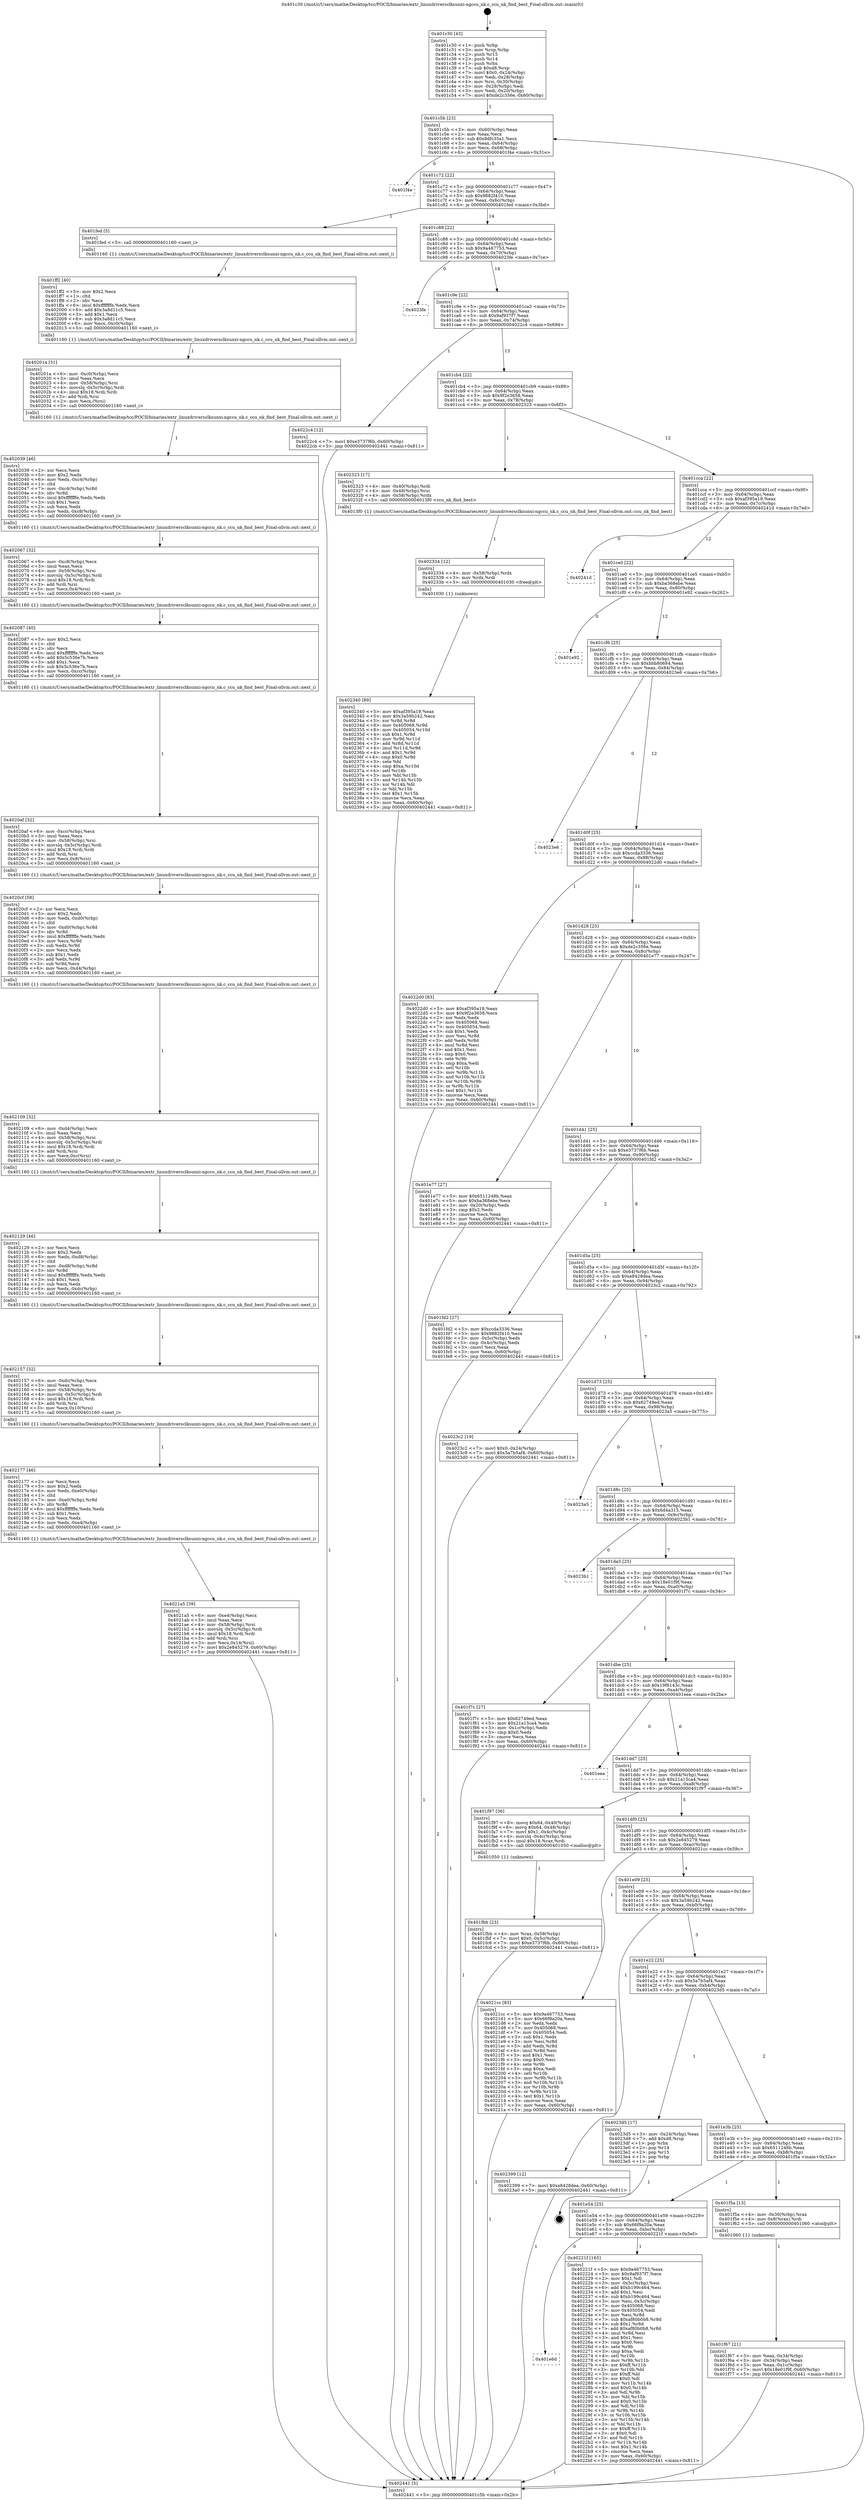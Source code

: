 digraph "0x401c30" {
  label = "0x401c30 (/mnt/c/Users/mathe/Desktop/tcc/POCII/binaries/extr_linuxdriversclksunxi-ngccu_nk.c_ccu_nk_find_best_Final-ollvm.out::main(0))"
  labelloc = "t"
  node[shape=record]

  Entry [label="",width=0.3,height=0.3,shape=circle,fillcolor=black,style=filled]
  "0x401c5b" [label="{
     0x401c5b [23]\l
     | [instrs]\l
     &nbsp;&nbsp;0x401c5b \<+3\>: mov -0x60(%rbp),%eax\l
     &nbsp;&nbsp;0x401c5e \<+2\>: mov %eax,%ecx\l
     &nbsp;&nbsp;0x401c60 \<+6\>: sub $0x8dfc35a1,%ecx\l
     &nbsp;&nbsp;0x401c66 \<+3\>: mov %eax,-0x64(%rbp)\l
     &nbsp;&nbsp;0x401c69 \<+3\>: mov %ecx,-0x68(%rbp)\l
     &nbsp;&nbsp;0x401c6c \<+6\>: je 0000000000401f4e \<main+0x31e\>\l
  }"]
  "0x401f4e" [label="{
     0x401f4e\l
  }", style=dashed]
  "0x401c72" [label="{
     0x401c72 [22]\l
     | [instrs]\l
     &nbsp;&nbsp;0x401c72 \<+5\>: jmp 0000000000401c77 \<main+0x47\>\l
     &nbsp;&nbsp;0x401c77 \<+3\>: mov -0x64(%rbp),%eax\l
     &nbsp;&nbsp;0x401c7a \<+5\>: sub $0x9882f410,%eax\l
     &nbsp;&nbsp;0x401c7f \<+3\>: mov %eax,-0x6c(%rbp)\l
     &nbsp;&nbsp;0x401c82 \<+6\>: je 0000000000401fed \<main+0x3bd\>\l
  }"]
  Exit [label="",width=0.3,height=0.3,shape=circle,fillcolor=black,style=filled,peripheries=2]
  "0x401fed" [label="{
     0x401fed [5]\l
     | [instrs]\l
     &nbsp;&nbsp;0x401fed \<+5\>: call 0000000000401160 \<next_i\>\l
     | [calls]\l
     &nbsp;&nbsp;0x401160 \{1\} (/mnt/c/Users/mathe/Desktop/tcc/POCII/binaries/extr_linuxdriversclksunxi-ngccu_nk.c_ccu_nk_find_best_Final-ollvm.out::next_i)\l
  }"]
  "0x401c88" [label="{
     0x401c88 [22]\l
     | [instrs]\l
     &nbsp;&nbsp;0x401c88 \<+5\>: jmp 0000000000401c8d \<main+0x5d\>\l
     &nbsp;&nbsp;0x401c8d \<+3\>: mov -0x64(%rbp),%eax\l
     &nbsp;&nbsp;0x401c90 \<+5\>: sub $0x9a467753,%eax\l
     &nbsp;&nbsp;0x401c95 \<+3\>: mov %eax,-0x70(%rbp)\l
     &nbsp;&nbsp;0x401c98 \<+6\>: je 00000000004023fe \<main+0x7ce\>\l
  }"]
  "0x402340" [label="{
     0x402340 [89]\l
     | [instrs]\l
     &nbsp;&nbsp;0x402340 \<+5\>: mov $0xaf395a19,%eax\l
     &nbsp;&nbsp;0x402345 \<+5\>: mov $0x3a59b242,%ecx\l
     &nbsp;&nbsp;0x40234a \<+3\>: xor %r8d,%r8d\l
     &nbsp;&nbsp;0x40234d \<+8\>: mov 0x405068,%r9d\l
     &nbsp;&nbsp;0x402355 \<+8\>: mov 0x405054,%r10d\l
     &nbsp;&nbsp;0x40235d \<+4\>: sub $0x1,%r8d\l
     &nbsp;&nbsp;0x402361 \<+3\>: mov %r9d,%r11d\l
     &nbsp;&nbsp;0x402364 \<+3\>: add %r8d,%r11d\l
     &nbsp;&nbsp;0x402367 \<+4\>: imul %r11d,%r9d\l
     &nbsp;&nbsp;0x40236b \<+4\>: and $0x1,%r9d\l
     &nbsp;&nbsp;0x40236f \<+4\>: cmp $0x0,%r9d\l
     &nbsp;&nbsp;0x402373 \<+3\>: sete %bl\l
     &nbsp;&nbsp;0x402376 \<+4\>: cmp $0xa,%r10d\l
     &nbsp;&nbsp;0x40237a \<+4\>: setl %r14b\l
     &nbsp;&nbsp;0x40237e \<+3\>: mov %bl,%r15b\l
     &nbsp;&nbsp;0x402381 \<+3\>: and %r14b,%r15b\l
     &nbsp;&nbsp;0x402384 \<+3\>: xor %r14b,%bl\l
     &nbsp;&nbsp;0x402387 \<+3\>: or %bl,%r15b\l
     &nbsp;&nbsp;0x40238a \<+4\>: test $0x1,%r15b\l
     &nbsp;&nbsp;0x40238e \<+3\>: cmovne %ecx,%eax\l
     &nbsp;&nbsp;0x402391 \<+3\>: mov %eax,-0x60(%rbp)\l
     &nbsp;&nbsp;0x402394 \<+5\>: jmp 0000000000402441 \<main+0x811\>\l
  }"]
  "0x4023fe" [label="{
     0x4023fe\l
  }", style=dashed]
  "0x401c9e" [label="{
     0x401c9e [22]\l
     | [instrs]\l
     &nbsp;&nbsp;0x401c9e \<+5\>: jmp 0000000000401ca3 \<main+0x73\>\l
     &nbsp;&nbsp;0x401ca3 \<+3\>: mov -0x64(%rbp),%eax\l
     &nbsp;&nbsp;0x401ca6 \<+5\>: sub $0x9af937f7,%eax\l
     &nbsp;&nbsp;0x401cab \<+3\>: mov %eax,-0x74(%rbp)\l
     &nbsp;&nbsp;0x401cae \<+6\>: je 00000000004022c4 \<main+0x694\>\l
  }"]
  "0x402334" [label="{
     0x402334 [12]\l
     | [instrs]\l
     &nbsp;&nbsp;0x402334 \<+4\>: mov -0x58(%rbp),%rdx\l
     &nbsp;&nbsp;0x402338 \<+3\>: mov %rdx,%rdi\l
     &nbsp;&nbsp;0x40233b \<+5\>: call 0000000000401030 \<free@plt\>\l
     | [calls]\l
     &nbsp;&nbsp;0x401030 \{1\} (unknown)\l
  }"]
  "0x4022c4" [label="{
     0x4022c4 [12]\l
     | [instrs]\l
     &nbsp;&nbsp;0x4022c4 \<+7\>: movl $0xe3737f6b,-0x60(%rbp)\l
     &nbsp;&nbsp;0x4022cb \<+5\>: jmp 0000000000402441 \<main+0x811\>\l
  }"]
  "0x401cb4" [label="{
     0x401cb4 [22]\l
     | [instrs]\l
     &nbsp;&nbsp;0x401cb4 \<+5\>: jmp 0000000000401cb9 \<main+0x89\>\l
     &nbsp;&nbsp;0x401cb9 \<+3\>: mov -0x64(%rbp),%eax\l
     &nbsp;&nbsp;0x401cbc \<+5\>: sub $0x9f2e3658,%eax\l
     &nbsp;&nbsp;0x401cc1 \<+3\>: mov %eax,-0x78(%rbp)\l
     &nbsp;&nbsp;0x401cc4 \<+6\>: je 0000000000402323 \<main+0x6f3\>\l
  }"]
  "0x401e6d" [label="{
     0x401e6d\l
  }", style=dashed]
  "0x402323" [label="{
     0x402323 [17]\l
     | [instrs]\l
     &nbsp;&nbsp;0x402323 \<+4\>: mov -0x40(%rbp),%rdi\l
     &nbsp;&nbsp;0x402327 \<+4\>: mov -0x48(%rbp),%rsi\l
     &nbsp;&nbsp;0x40232b \<+4\>: mov -0x58(%rbp),%rdx\l
     &nbsp;&nbsp;0x40232f \<+5\>: call 00000000004013f0 \<ccu_nk_find_best\>\l
     | [calls]\l
     &nbsp;&nbsp;0x4013f0 \{1\} (/mnt/c/Users/mathe/Desktop/tcc/POCII/binaries/extr_linuxdriversclksunxi-ngccu_nk.c_ccu_nk_find_best_Final-ollvm.out::ccu_nk_find_best)\l
  }"]
  "0x401cca" [label="{
     0x401cca [22]\l
     | [instrs]\l
     &nbsp;&nbsp;0x401cca \<+5\>: jmp 0000000000401ccf \<main+0x9f\>\l
     &nbsp;&nbsp;0x401ccf \<+3\>: mov -0x64(%rbp),%eax\l
     &nbsp;&nbsp;0x401cd2 \<+5\>: sub $0xaf395a19,%eax\l
     &nbsp;&nbsp;0x401cd7 \<+3\>: mov %eax,-0x7c(%rbp)\l
     &nbsp;&nbsp;0x401cda \<+6\>: je 000000000040241d \<main+0x7ed\>\l
  }"]
  "0x40221f" [label="{
     0x40221f [165]\l
     | [instrs]\l
     &nbsp;&nbsp;0x40221f \<+5\>: mov $0x9a467753,%eax\l
     &nbsp;&nbsp;0x402224 \<+5\>: mov $0x9af937f7,%ecx\l
     &nbsp;&nbsp;0x402229 \<+2\>: mov $0x1,%dl\l
     &nbsp;&nbsp;0x40222b \<+3\>: mov -0x5c(%rbp),%esi\l
     &nbsp;&nbsp;0x40222e \<+6\>: add $0xb199c464,%esi\l
     &nbsp;&nbsp;0x402234 \<+3\>: add $0x1,%esi\l
     &nbsp;&nbsp;0x402237 \<+6\>: sub $0xb199c464,%esi\l
     &nbsp;&nbsp;0x40223d \<+3\>: mov %esi,-0x5c(%rbp)\l
     &nbsp;&nbsp;0x402240 \<+7\>: mov 0x405068,%esi\l
     &nbsp;&nbsp;0x402247 \<+7\>: mov 0x405054,%edi\l
     &nbsp;&nbsp;0x40224e \<+3\>: mov %esi,%r8d\l
     &nbsp;&nbsp;0x402251 \<+7\>: sub $0xaf80b0b8,%r8d\l
     &nbsp;&nbsp;0x402258 \<+4\>: sub $0x1,%r8d\l
     &nbsp;&nbsp;0x40225c \<+7\>: add $0xaf80b0b8,%r8d\l
     &nbsp;&nbsp;0x402263 \<+4\>: imul %r8d,%esi\l
     &nbsp;&nbsp;0x402267 \<+3\>: and $0x1,%esi\l
     &nbsp;&nbsp;0x40226a \<+3\>: cmp $0x0,%esi\l
     &nbsp;&nbsp;0x40226d \<+4\>: sete %r9b\l
     &nbsp;&nbsp;0x402271 \<+3\>: cmp $0xa,%edi\l
     &nbsp;&nbsp;0x402274 \<+4\>: setl %r10b\l
     &nbsp;&nbsp;0x402278 \<+3\>: mov %r9b,%r11b\l
     &nbsp;&nbsp;0x40227b \<+4\>: xor $0xff,%r11b\l
     &nbsp;&nbsp;0x40227f \<+3\>: mov %r10b,%bl\l
     &nbsp;&nbsp;0x402282 \<+3\>: xor $0xff,%bl\l
     &nbsp;&nbsp;0x402285 \<+3\>: xor $0x0,%dl\l
     &nbsp;&nbsp;0x402288 \<+3\>: mov %r11b,%r14b\l
     &nbsp;&nbsp;0x40228b \<+4\>: and $0x0,%r14b\l
     &nbsp;&nbsp;0x40228f \<+3\>: and %dl,%r9b\l
     &nbsp;&nbsp;0x402292 \<+3\>: mov %bl,%r15b\l
     &nbsp;&nbsp;0x402295 \<+4\>: and $0x0,%r15b\l
     &nbsp;&nbsp;0x402299 \<+3\>: and %dl,%r10b\l
     &nbsp;&nbsp;0x40229c \<+3\>: or %r9b,%r14b\l
     &nbsp;&nbsp;0x40229f \<+3\>: or %r10b,%r15b\l
     &nbsp;&nbsp;0x4022a2 \<+3\>: xor %r15b,%r14b\l
     &nbsp;&nbsp;0x4022a5 \<+3\>: or %bl,%r11b\l
     &nbsp;&nbsp;0x4022a8 \<+4\>: xor $0xff,%r11b\l
     &nbsp;&nbsp;0x4022ac \<+3\>: or $0x0,%dl\l
     &nbsp;&nbsp;0x4022af \<+3\>: and %dl,%r11b\l
     &nbsp;&nbsp;0x4022b2 \<+3\>: or %r11b,%r14b\l
     &nbsp;&nbsp;0x4022b5 \<+4\>: test $0x1,%r14b\l
     &nbsp;&nbsp;0x4022b9 \<+3\>: cmovne %ecx,%eax\l
     &nbsp;&nbsp;0x4022bc \<+3\>: mov %eax,-0x60(%rbp)\l
     &nbsp;&nbsp;0x4022bf \<+5\>: jmp 0000000000402441 \<main+0x811\>\l
  }"]
  "0x40241d" [label="{
     0x40241d\l
  }", style=dashed]
  "0x401ce0" [label="{
     0x401ce0 [22]\l
     | [instrs]\l
     &nbsp;&nbsp;0x401ce0 \<+5\>: jmp 0000000000401ce5 \<main+0xb5\>\l
     &nbsp;&nbsp;0x401ce5 \<+3\>: mov -0x64(%rbp),%eax\l
     &nbsp;&nbsp;0x401ce8 \<+5\>: sub $0xba368ebe,%eax\l
     &nbsp;&nbsp;0x401ced \<+3\>: mov %eax,-0x80(%rbp)\l
     &nbsp;&nbsp;0x401cf0 \<+6\>: je 0000000000401e92 \<main+0x262\>\l
  }"]
  "0x4021a5" [label="{
     0x4021a5 [39]\l
     | [instrs]\l
     &nbsp;&nbsp;0x4021a5 \<+6\>: mov -0xe4(%rbp),%ecx\l
     &nbsp;&nbsp;0x4021ab \<+3\>: imul %eax,%ecx\l
     &nbsp;&nbsp;0x4021ae \<+4\>: mov -0x58(%rbp),%rsi\l
     &nbsp;&nbsp;0x4021b2 \<+4\>: movslq -0x5c(%rbp),%rdi\l
     &nbsp;&nbsp;0x4021b6 \<+4\>: imul $0x18,%rdi,%rdi\l
     &nbsp;&nbsp;0x4021ba \<+3\>: add %rdi,%rsi\l
     &nbsp;&nbsp;0x4021bd \<+3\>: mov %ecx,0x14(%rsi)\l
     &nbsp;&nbsp;0x4021c0 \<+7\>: movl $0x2e845279,-0x60(%rbp)\l
     &nbsp;&nbsp;0x4021c7 \<+5\>: jmp 0000000000402441 \<main+0x811\>\l
  }"]
  "0x401e92" [label="{
     0x401e92\l
  }", style=dashed]
  "0x401cf6" [label="{
     0x401cf6 [25]\l
     | [instrs]\l
     &nbsp;&nbsp;0x401cf6 \<+5\>: jmp 0000000000401cfb \<main+0xcb\>\l
     &nbsp;&nbsp;0x401cfb \<+3\>: mov -0x64(%rbp),%eax\l
     &nbsp;&nbsp;0x401cfe \<+5\>: sub $0xbbb80684,%eax\l
     &nbsp;&nbsp;0x401d03 \<+6\>: mov %eax,-0x84(%rbp)\l
     &nbsp;&nbsp;0x401d09 \<+6\>: je 00000000004023e6 \<main+0x7b6\>\l
  }"]
  "0x402177" [label="{
     0x402177 [46]\l
     | [instrs]\l
     &nbsp;&nbsp;0x402177 \<+2\>: xor %ecx,%ecx\l
     &nbsp;&nbsp;0x402179 \<+5\>: mov $0x2,%edx\l
     &nbsp;&nbsp;0x40217e \<+6\>: mov %edx,-0xe0(%rbp)\l
     &nbsp;&nbsp;0x402184 \<+1\>: cltd\l
     &nbsp;&nbsp;0x402185 \<+7\>: mov -0xe0(%rbp),%r8d\l
     &nbsp;&nbsp;0x40218c \<+3\>: idiv %r8d\l
     &nbsp;&nbsp;0x40218f \<+6\>: imul $0xfffffffe,%edx,%edx\l
     &nbsp;&nbsp;0x402195 \<+3\>: sub $0x1,%ecx\l
     &nbsp;&nbsp;0x402198 \<+2\>: sub %ecx,%edx\l
     &nbsp;&nbsp;0x40219a \<+6\>: mov %edx,-0xe4(%rbp)\l
     &nbsp;&nbsp;0x4021a0 \<+5\>: call 0000000000401160 \<next_i\>\l
     | [calls]\l
     &nbsp;&nbsp;0x401160 \{1\} (/mnt/c/Users/mathe/Desktop/tcc/POCII/binaries/extr_linuxdriversclksunxi-ngccu_nk.c_ccu_nk_find_best_Final-ollvm.out::next_i)\l
  }"]
  "0x4023e6" [label="{
     0x4023e6\l
  }", style=dashed]
  "0x401d0f" [label="{
     0x401d0f [25]\l
     | [instrs]\l
     &nbsp;&nbsp;0x401d0f \<+5\>: jmp 0000000000401d14 \<main+0xe4\>\l
     &nbsp;&nbsp;0x401d14 \<+3\>: mov -0x64(%rbp),%eax\l
     &nbsp;&nbsp;0x401d17 \<+5\>: sub $0xccda3336,%eax\l
     &nbsp;&nbsp;0x401d1c \<+6\>: mov %eax,-0x88(%rbp)\l
     &nbsp;&nbsp;0x401d22 \<+6\>: je 00000000004022d0 \<main+0x6a0\>\l
  }"]
  "0x402157" [label="{
     0x402157 [32]\l
     | [instrs]\l
     &nbsp;&nbsp;0x402157 \<+6\>: mov -0xdc(%rbp),%ecx\l
     &nbsp;&nbsp;0x40215d \<+3\>: imul %eax,%ecx\l
     &nbsp;&nbsp;0x402160 \<+4\>: mov -0x58(%rbp),%rsi\l
     &nbsp;&nbsp;0x402164 \<+4\>: movslq -0x5c(%rbp),%rdi\l
     &nbsp;&nbsp;0x402168 \<+4\>: imul $0x18,%rdi,%rdi\l
     &nbsp;&nbsp;0x40216c \<+3\>: add %rdi,%rsi\l
     &nbsp;&nbsp;0x40216f \<+3\>: mov %ecx,0x10(%rsi)\l
     &nbsp;&nbsp;0x402172 \<+5\>: call 0000000000401160 \<next_i\>\l
     | [calls]\l
     &nbsp;&nbsp;0x401160 \{1\} (/mnt/c/Users/mathe/Desktop/tcc/POCII/binaries/extr_linuxdriversclksunxi-ngccu_nk.c_ccu_nk_find_best_Final-ollvm.out::next_i)\l
  }"]
  "0x4022d0" [label="{
     0x4022d0 [83]\l
     | [instrs]\l
     &nbsp;&nbsp;0x4022d0 \<+5\>: mov $0xaf395a19,%eax\l
     &nbsp;&nbsp;0x4022d5 \<+5\>: mov $0x9f2e3658,%ecx\l
     &nbsp;&nbsp;0x4022da \<+2\>: xor %edx,%edx\l
     &nbsp;&nbsp;0x4022dc \<+7\>: mov 0x405068,%esi\l
     &nbsp;&nbsp;0x4022e3 \<+7\>: mov 0x405054,%edi\l
     &nbsp;&nbsp;0x4022ea \<+3\>: sub $0x1,%edx\l
     &nbsp;&nbsp;0x4022ed \<+3\>: mov %esi,%r8d\l
     &nbsp;&nbsp;0x4022f0 \<+3\>: add %edx,%r8d\l
     &nbsp;&nbsp;0x4022f3 \<+4\>: imul %r8d,%esi\l
     &nbsp;&nbsp;0x4022f7 \<+3\>: and $0x1,%esi\l
     &nbsp;&nbsp;0x4022fa \<+3\>: cmp $0x0,%esi\l
     &nbsp;&nbsp;0x4022fd \<+4\>: sete %r9b\l
     &nbsp;&nbsp;0x402301 \<+3\>: cmp $0xa,%edi\l
     &nbsp;&nbsp;0x402304 \<+4\>: setl %r10b\l
     &nbsp;&nbsp;0x402308 \<+3\>: mov %r9b,%r11b\l
     &nbsp;&nbsp;0x40230b \<+3\>: and %r10b,%r11b\l
     &nbsp;&nbsp;0x40230e \<+3\>: xor %r10b,%r9b\l
     &nbsp;&nbsp;0x402311 \<+3\>: or %r9b,%r11b\l
     &nbsp;&nbsp;0x402314 \<+4\>: test $0x1,%r11b\l
     &nbsp;&nbsp;0x402318 \<+3\>: cmovne %ecx,%eax\l
     &nbsp;&nbsp;0x40231b \<+3\>: mov %eax,-0x60(%rbp)\l
     &nbsp;&nbsp;0x40231e \<+5\>: jmp 0000000000402441 \<main+0x811\>\l
  }"]
  "0x401d28" [label="{
     0x401d28 [25]\l
     | [instrs]\l
     &nbsp;&nbsp;0x401d28 \<+5\>: jmp 0000000000401d2d \<main+0xfd\>\l
     &nbsp;&nbsp;0x401d2d \<+3\>: mov -0x64(%rbp),%eax\l
     &nbsp;&nbsp;0x401d30 \<+5\>: sub $0xde2c356e,%eax\l
     &nbsp;&nbsp;0x401d35 \<+6\>: mov %eax,-0x8c(%rbp)\l
     &nbsp;&nbsp;0x401d3b \<+6\>: je 0000000000401e77 \<main+0x247\>\l
  }"]
  "0x402129" [label="{
     0x402129 [46]\l
     | [instrs]\l
     &nbsp;&nbsp;0x402129 \<+2\>: xor %ecx,%ecx\l
     &nbsp;&nbsp;0x40212b \<+5\>: mov $0x2,%edx\l
     &nbsp;&nbsp;0x402130 \<+6\>: mov %edx,-0xd8(%rbp)\l
     &nbsp;&nbsp;0x402136 \<+1\>: cltd\l
     &nbsp;&nbsp;0x402137 \<+7\>: mov -0xd8(%rbp),%r8d\l
     &nbsp;&nbsp;0x40213e \<+3\>: idiv %r8d\l
     &nbsp;&nbsp;0x402141 \<+6\>: imul $0xfffffffe,%edx,%edx\l
     &nbsp;&nbsp;0x402147 \<+3\>: sub $0x1,%ecx\l
     &nbsp;&nbsp;0x40214a \<+2\>: sub %ecx,%edx\l
     &nbsp;&nbsp;0x40214c \<+6\>: mov %edx,-0xdc(%rbp)\l
     &nbsp;&nbsp;0x402152 \<+5\>: call 0000000000401160 \<next_i\>\l
     | [calls]\l
     &nbsp;&nbsp;0x401160 \{1\} (/mnt/c/Users/mathe/Desktop/tcc/POCII/binaries/extr_linuxdriversclksunxi-ngccu_nk.c_ccu_nk_find_best_Final-ollvm.out::next_i)\l
  }"]
  "0x401e77" [label="{
     0x401e77 [27]\l
     | [instrs]\l
     &nbsp;&nbsp;0x401e77 \<+5\>: mov $0x6511248b,%eax\l
     &nbsp;&nbsp;0x401e7c \<+5\>: mov $0xba368ebe,%ecx\l
     &nbsp;&nbsp;0x401e81 \<+3\>: mov -0x20(%rbp),%edx\l
     &nbsp;&nbsp;0x401e84 \<+3\>: cmp $0x2,%edx\l
     &nbsp;&nbsp;0x401e87 \<+3\>: cmovne %ecx,%eax\l
     &nbsp;&nbsp;0x401e8a \<+3\>: mov %eax,-0x60(%rbp)\l
     &nbsp;&nbsp;0x401e8d \<+5\>: jmp 0000000000402441 \<main+0x811\>\l
  }"]
  "0x401d41" [label="{
     0x401d41 [25]\l
     | [instrs]\l
     &nbsp;&nbsp;0x401d41 \<+5\>: jmp 0000000000401d46 \<main+0x116\>\l
     &nbsp;&nbsp;0x401d46 \<+3\>: mov -0x64(%rbp),%eax\l
     &nbsp;&nbsp;0x401d49 \<+5\>: sub $0xe3737f6b,%eax\l
     &nbsp;&nbsp;0x401d4e \<+6\>: mov %eax,-0x90(%rbp)\l
     &nbsp;&nbsp;0x401d54 \<+6\>: je 0000000000401fd2 \<main+0x3a2\>\l
  }"]
  "0x402441" [label="{
     0x402441 [5]\l
     | [instrs]\l
     &nbsp;&nbsp;0x402441 \<+5\>: jmp 0000000000401c5b \<main+0x2b\>\l
  }"]
  "0x401c30" [label="{
     0x401c30 [43]\l
     | [instrs]\l
     &nbsp;&nbsp;0x401c30 \<+1\>: push %rbp\l
     &nbsp;&nbsp;0x401c31 \<+3\>: mov %rsp,%rbp\l
     &nbsp;&nbsp;0x401c34 \<+2\>: push %r15\l
     &nbsp;&nbsp;0x401c36 \<+2\>: push %r14\l
     &nbsp;&nbsp;0x401c38 \<+1\>: push %rbx\l
     &nbsp;&nbsp;0x401c39 \<+7\>: sub $0xd8,%rsp\l
     &nbsp;&nbsp;0x401c40 \<+7\>: movl $0x0,-0x24(%rbp)\l
     &nbsp;&nbsp;0x401c47 \<+3\>: mov %edi,-0x28(%rbp)\l
     &nbsp;&nbsp;0x401c4a \<+4\>: mov %rsi,-0x30(%rbp)\l
     &nbsp;&nbsp;0x401c4e \<+3\>: mov -0x28(%rbp),%edi\l
     &nbsp;&nbsp;0x401c51 \<+3\>: mov %edi,-0x20(%rbp)\l
     &nbsp;&nbsp;0x401c54 \<+7\>: movl $0xde2c356e,-0x60(%rbp)\l
  }"]
  "0x402109" [label="{
     0x402109 [32]\l
     | [instrs]\l
     &nbsp;&nbsp;0x402109 \<+6\>: mov -0xd4(%rbp),%ecx\l
     &nbsp;&nbsp;0x40210f \<+3\>: imul %eax,%ecx\l
     &nbsp;&nbsp;0x402112 \<+4\>: mov -0x58(%rbp),%rsi\l
     &nbsp;&nbsp;0x402116 \<+4\>: movslq -0x5c(%rbp),%rdi\l
     &nbsp;&nbsp;0x40211a \<+4\>: imul $0x18,%rdi,%rdi\l
     &nbsp;&nbsp;0x40211e \<+3\>: add %rdi,%rsi\l
     &nbsp;&nbsp;0x402121 \<+3\>: mov %ecx,0xc(%rsi)\l
     &nbsp;&nbsp;0x402124 \<+5\>: call 0000000000401160 \<next_i\>\l
     | [calls]\l
     &nbsp;&nbsp;0x401160 \{1\} (/mnt/c/Users/mathe/Desktop/tcc/POCII/binaries/extr_linuxdriversclksunxi-ngccu_nk.c_ccu_nk_find_best_Final-ollvm.out::next_i)\l
  }"]
  "0x401fd2" [label="{
     0x401fd2 [27]\l
     | [instrs]\l
     &nbsp;&nbsp;0x401fd2 \<+5\>: mov $0xccda3336,%eax\l
     &nbsp;&nbsp;0x401fd7 \<+5\>: mov $0x9882f410,%ecx\l
     &nbsp;&nbsp;0x401fdc \<+3\>: mov -0x5c(%rbp),%edx\l
     &nbsp;&nbsp;0x401fdf \<+3\>: cmp -0x4c(%rbp),%edx\l
     &nbsp;&nbsp;0x401fe2 \<+3\>: cmovl %ecx,%eax\l
     &nbsp;&nbsp;0x401fe5 \<+3\>: mov %eax,-0x60(%rbp)\l
     &nbsp;&nbsp;0x401fe8 \<+5\>: jmp 0000000000402441 \<main+0x811\>\l
  }"]
  "0x401d5a" [label="{
     0x401d5a [25]\l
     | [instrs]\l
     &nbsp;&nbsp;0x401d5a \<+5\>: jmp 0000000000401d5f \<main+0x12f\>\l
     &nbsp;&nbsp;0x401d5f \<+3\>: mov -0x64(%rbp),%eax\l
     &nbsp;&nbsp;0x401d62 \<+5\>: sub $0xe8428dea,%eax\l
     &nbsp;&nbsp;0x401d67 \<+6\>: mov %eax,-0x94(%rbp)\l
     &nbsp;&nbsp;0x401d6d \<+6\>: je 00000000004023c2 \<main+0x792\>\l
  }"]
  "0x4020cf" [label="{
     0x4020cf [58]\l
     | [instrs]\l
     &nbsp;&nbsp;0x4020cf \<+2\>: xor %ecx,%ecx\l
     &nbsp;&nbsp;0x4020d1 \<+5\>: mov $0x2,%edx\l
     &nbsp;&nbsp;0x4020d6 \<+6\>: mov %edx,-0xd0(%rbp)\l
     &nbsp;&nbsp;0x4020dc \<+1\>: cltd\l
     &nbsp;&nbsp;0x4020dd \<+7\>: mov -0xd0(%rbp),%r8d\l
     &nbsp;&nbsp;0x4020e4 \<+3\>: idiv %r8d\l
     &nbsp;&nbsp;0x4020e7 \<+6\>: imul $0xfffffffe,%edx,%edx\l
     &nbsp;&nbsp;0x4020ed \<+3\>: mov %ecx,%r9d\l
     &nbsp;&nbsp;0x4020f0 \<+3\>: sub %edx,%r9d\l
     &nbsp;&nbsp;0x4020f3 \<+2\>: mov %ecx,%edx\l
     &nbsp;&nbsp;0x4020f5 \<+3\>: sub $0x1,%edx\l
     &nbsp;&nbsp;0x4020f8 \<+3\>: add %edx,%r9d\l
     &nbsp;&nbsp;0x4020fb \<+3\>: sub %r9d,%ecx\l
     &nbsp;&nbsp;0x4020fe \<+6\>: mov %ecx,-0xd4(%rbp)\l
     &nbsp;&nbsp;0x402104 \<+5\>: call 0000000000401160 \<next_i\>\l
     | [calls]\l
     &nbsp;&nbsp;0x401160 \{1\} (/mnt/c/Users/mathe/Desktop/tcc/POCII/binaries/extr_linuxdriversclksunxi-ngccu_nk.c_ccu_nk_find_best_Final-ollvm.out::next_i)\l
  }"]
  "0x4023c2" [label="{
     0x4023c2 [19]\l
     | [instrs]\l
     &nbsp;&nbsp;0x4023c2 \<+7\>: movl $0x0,-0x24(%rbp)\l
     &nbsp;&nbsp;0x4023c9 \<+7\>: movl $0x5a7b5af4,-0x60(%rbp)\l
     &nbsp;&nbsp;0x4023d0 \<+5\>: jmp 0000000000402441 \<main+0x811\>\l
  }"]
  "0x401d73" [label="{
     0x401d73 [25]\l
     | [instrs]\l
     &nbsp;&nbsp;0x401d73 \<+5\>: jmp 0000000000401d78 \<main+0x148\>\l
     &nbsp;&nbsp;0x401d78 \<+3\>: mov -0x64(%rbp),%eax\l
     &nbsp;&nbsp;0x401d7b \<+5\>: sub $0x62749ed,%eax\l
     &nbsp;&nbsp;0x401d80 \<+6\>: mov %eax,-0x98(%rbp)\l
     &nbsp;&nbsp;0x401d86 \<+6\>: je 00000000004023a5 \<main+0x775\>\l
  }"]
  "0x4020af" [label="{
     0x4020af [32]\l
     | [instrs]\l
     &nbsp;&nbsp;0x4020af \<+6\>: mov -0xcc(%rbp),%ecx\l
     &nbsp;&nbsp;0x4020b5 \<+3\>: imul %eax,%ecx\l
     &nbsp;&nbsp;0x4020b8 \<+4\>: mov -0x58(%rbp),%rsi\l
     &nbsp;&nbsp;0x4020bc \<+4\>: movslq -0x5c(%rbp),%rdi\l
     &nbsp;&nbsp;0x4020c0 \<+4\>: imul $0x18,%rdi,%rdi\l
     &nbsp;&nbsp;0x4020c4 \<+3\>: add %rdi,%rsi\l
     &nbsp;&nbsp;0x4020c7 \<+3\>: mov %ecx,0x8(%rsi)\l
     &nbsp;&nbsp;0x4020ca \<+5\>: call 0000000000401160 \<next_i\>\l
     | [calls]\l
     &nbsp;&nbsp;0x401160 \{1\} (/mnt/c/Users/mathe/Desktop/tcc/POCII/binaries/extr_linuxdriversclksunxi-ngccu_nk.c_ccu_nk_find_best_Final-ollvm.out::next_i)\l
  }"]
  "0x4023a5" [label="{
     0x4023a5\l
  }", style=dashed]
  "0x401d8c" [label="{
     0x401d8c [25]\l
     | [instrs]\l
     &nbsp;&nbsp;0x401d8c \<+5\>: jmp 0000000000401d91 \<main+0x161\>\l
     &nbsp;&nbsp;0x401d91 \<+3\>: mov -0x64(%rbp),%eax\l
     &nbsp;&nbsp;0x401d94 \<+5\>: sub $0x6d4a315,%eax\l
     &nbsp;&nbsp;0x401d99 \<+6\>: mov %eax,-0x9c(%rbp)\l
     &nbsp;&nbsp;0x401d9f \<+6\>: je 00000000004023b1 \<main+0x781\>\l
  }"]
  "0x402087" [label="{
     0x402087 [40]\l
     | [instrs]\l
     &nbsp;&nbsp;0x402087 \<+5\>: mov $0x2,%ecx\l
     &nbsp;&nbsp;0x40208c \<+1\>: cltd\l
     &nbsp;&nbsp;0x40208d \<+2\>: idiv %ecx\l
     &nbsp;&nbsp;0x40208f \<+6\>: imul $0xfffffffe,%edx,%ecx\l
     &nbsp;&nbsp;0x402095 \<+6\>: add $0x5c536e7b,%ecx\l
     &nbsp;&nbsp;0x40209b \<+3\>: add $0x1,%ecx\l
     &nbsp;&nbsp;0x40209e \<+6\>: sub $0x5c536e7b,%ecx\l
     &nbsp;&nbsp;0x4020a4 \<+6\>: mov %ecx,-0xcc(%rbp)\l
     &nbsp;&nbsp;0x4020aa \<+5\>: call 0000000000401160 \<next_i\>\l
     | [calls]\l
     &nbsp;&nbsp;0x401160 \{1\} (/mnt/c/Users/mathe/Desktop/tcc/POCII/binaries/extr_linuxdriversclksunxi-ngccu_nk.c_ccu_nk_find_best_Final-ollvm.out::next_i)\l
  }"]
  "0x4023b1" [label="{
     0x4023b1\l
  }", style=dashed]
  "0x401da5" [label="{
     0x401da5 [25]\l
     | [instrs]\l
     &nbsp;&nbsp;0x401da5 \<+5\>: jmp 0000000000401daa \<main+0x17a\>\l
     &nbsp;&nbsp;0x401daa \<+3\>: mov -0x64(%rbp),%eax\l
     &nbsp;&nbsp;0x401dad \<+5\>: sub $0x18e01f9f,%eax\l
     &nbsp;&nbsp;0x401db2 \<+6\>: mov %eax,-0xa0(%rbp)\l
     &nbsp;&nbsp;0x401db8 \<+6\>: je 0000000000401f7c \<main+0x34c\>\l
  }"]
  "0x402067" [label="{
     0x402067 [32]\l
     | [instrs]\l
     &nbsp;&nbsp;0x402067 \<+6\>: mov -0xc8(%rbp),%ecx\l
     &nbsp;&nbsp;0x40206d \<+3\>: imul %eax,%ecx\l
     &nbsp;&nbsp;0x402070 \<+4\>: mov -0x58(%rbp),%rsi\l
     &nbsp;&nbsp;0x402074 \<+4\>: movslq -0x5c(%rbp),%rdi\l
     &nbsp;&nbsp;0x402078 \<+4\>: imul $0x18,%rdi,%rdi\l
     &nbsp;&nbsp;0x40207c \<+3\>: add %rdi,%rsi\l
     &nbsp;&nbsp;0x40207f \<+3\>: mov %ecx,0x4(%rsi)\l
     &nbsp;&nbsp;0x402082 \<+5\>: call 0000000000401160 \<next_i\>\l
     | [calls]\l
     &nbsp;&nbsp;0x401160 \{1\} (/mnt/c/Users/mathe/Desktop/tcc/POCII/binaries/extr_linuxdriversclksunxi-ngccu_nk.c_ccu_nk_find_best_Final-ollvm.out::next_i)\l
  }"]
  "0x401f7c" [label="{
     0x401f7c [27]\l
     | [instrs]\l
     &nbsp;&nbsp;0x401f7c \<+5\>: mov $0x62749ed,%eax\l
     &nbsp;&nbsp;0x401f81 \<+5\>: mov $0x21a15ca4,%ecx\l
     &nbsp;&nbsp;0x401f86 \<+3\>: mov -0x1c(%rbp),%edx\l
     &nbsp;&nbsp;0x401f89 \<+3\>: cmp $0x0,%edx\l
     &nbsp;&nbsp;0x401f8c \<+3\>: cmove %ecx,%eax\l
     &nbsp;&nbsp;0x401f8f \<+3\>: mov %eax,-0x60(%rbp)\l
     &nbsp;&nbsp;0x401f92 \<+5\>: jmp 0000000000402441 \<main+0x811\>\l
  }"]
  "0x401dbe" [label="{
     0x401dbe [25]\l
     | [instrs]\l
     &nbsp;&nbsp;0x401dbe \<+5\>: jmp 0000000000401dc3 \<main+0x193\>\l
     &nbsp;&nbsp;0x401dc3 \<+3\>: mov -0x64(%rbp),%eax\l
     &nbsp;&nbsp;0x401dc6 \<+5\>: sub $0x19f6143c,%eax\l
     &nbsp;&nbsp;0x401dcb \<+6\>: mov %eax,-0xa4(%rbp)\l
     &nbsp;&nbsp;0x401dd1 \<+6\>: je 0000000000401eea \<main+0x2ba\>\l
  }"]
  "0x402039" [label="{
     0x402039 [46]\l
     | [instrs]\l
     &nbsp;&nbsp;0x402039 \<+2\>: xor %ecx,%ecx\l
     &nbsp;&nbsp;0x40203b \<+5\>: mov $0x2,%edx\l
     &nbsp;&nbsp;0x402040 \<+6\>: mov %edx,-0xc4(%rbp)\l
     &nbsp;&nbsp;0x402046 \<+1\>: cltd\l
     &nbsp;&nbsp;0x402047 \<+7\>: mov -0xc4(%rbp),%r8d\l
     &nbsp;&nbsp;0x40204e \<+3\>: idiv %r8d\l
     &nbsp;&nbsp;0x402051 \<+6\>: imul $0xfffffffe,%edx,%edx\l
     &nbsp;&nbsp;0x402057 \<+3\>: sub $0x1,%ecx\l
     &nbsp;&nbsp;0x40205a \<+2\>: sub %ecx,%edx\l
     &nbsp;&nbsp;0x40205c \<+6\>: mov %edx,-0xc8(%rbp)\l
     &nbsp;&nbsp;0x402062 \<+5\>: call 0000000000401160 \<next_i\>\l
     | [calls]\l
     &nbsp;&nbsp;0x401160 \{1\} (/mnt/c/Users/mathe/Desktop/tcc/POCII/binaries/extr_linuxdriversclksunxi-ngccu_nk.c_ccu_nk_find_best_Final-ollvm.out::next_i)\l
  }"]
  "0x401eea" [label="{
     0x401eea\l
  }", style=dashed]
  "0x401dd7" [label="{
     0x401dd7 [25]\l
     | [instrs]\l
     &nbsp;&nbsp;0x401dd7 \<+5\>: jmp 0000000000401ddc \<main+0x1ac\>\l
     &nbsp;&nbsp;0x401ddc \<+3\>: mov -0x64(%rbp),%eax\l
     &nbsp;&nbsp;0x401ddf \<+5\>: sub $0x21a15ca4,%eax\l
     &nbsp;&nbsp;0x401de4 \<+6\>: mov %eax,-0xa8(%rbp)\l
     &nbsp;&nbsp;0x401dea \<+6\>: je 0000000000401f97 \<main+0x367\>\l
  }"]
  "0x40201a" [label="{
     0x40201a [31]\l
     | [instrs]\l
     &nbsp;&nbsp;0x40201a \<+6\>: mov -0xc0(%rbp),%ecx\l
     &nbsp;&nbsp;0x402020 \<+3\>: imul %eax,%ecx\l
     &nbsp;&nbsp;0x402023 \<+4\>: mov -0x58(%rbp),%rsi\l
     &nbsp;&nbsp;0x402027 \<+4\>: movslq -0x5c(%rbp),%rdi\l
     &nbsp;&nbsp;0x40202b \<+4\>: imul $0x18,%rdi,%rdi\l
     &nbsp;&nbsp;0x40202f \<+3\>: add %rdi,%rsi\l
     &nbsp;&nbsp;0x402032 \<+2\>: mov %ecx,(%rsi)\l
     &nbsp;&nbsp;0x402034 \<+5\>: call 0000000000401160 \<next_i\>\l
     | [calls]\l
     &nbsp;&nbsp;0x401160 \{1\} (/mnt/c/Users/mathe/Desktop/tcc/POCII/binaries/extr_linuxdriversclksunxi-ngccu_nk.c_ccu_nk_find_best_Final-ollvm.out::next_i)\l
  }"]
  "0x401f97" [label="{
     0x401f97 [36]\l
     | [instrs]\l
     &nbsp;&nbsp;0x401f97 \<+8\>: movq $0x64,-0x40(%rbp)\l
     &nbsp;&nbsp;0x401f9f \<+8\>: movq $0x64,-0x48(%rbp)\l
     &nbsp;&nbsp;0x401fa7 \<+7\>: movl $0x1,-0x4c(%rbp)\l
     &nbsp;&nbsp;0x401fae \<+4\>: movslq -0x4c(%rbp),%rax\l
     &nbsp;&nbsp;0x401fb2 \<+4\>: imul $0x18,%rax,%rdi\l
     &nbsp;&nbsp;0x401fb6 \<+5\>: call 0000000000401050 \<malloc@plt\>\l
     | [calls]\l
     &nbsp;&nbsp;0x401050 \{1\} (unknown)\l
  }"]
  "0x401df0" [label="{
     0x401df0 [25]\l
     | [instrs]\l
     &nbsp;&nbsp;0x401df0 \<+5\>: jmp 0000000000401df5 \<main+0x1c5\>\l
     &nbsp;&nbsp;0x401df5 \<+3\>: mov -0x64(%rbp),%eax\l
     &nbsp;&nbsp;0x401df8 \<+5\>: sub $0x2e845279,%eax\l
     &nbsp;&nbsp;0x401dfd \<+6\>: mov %eax,-0xac(%rbp)\l
     &nbsp;&nbsp;0x401e03 \<+6\>: je 00000000004021cc \<main+0x59c\>\l
  }"]
  "0x401ff2" [label="{
     0x401ff2 [40]\l
     | [instrs]\l
     &nbsp;&nbsp;0x401ff2 \<+5\>: mov $0x2,%ecx\l
     &nbsp;&nbsp;0x401ff7 \<+1\>: cltd\l
     &nbsp;&nbsp;0x401ff8 \<+2\>: idiv %ecx\l
     &nbsp;&nbsp;0x401ffa \<+6\>: imul $0xfffffffe,%edx,%ecx\l
     &nbsp;&nbsp;0x402000 \<+6\>: add $0x3a8d11c5,%ecx\l
     &nbsp;&nbsp;0x402006 \<+3\>: add $0x1,%ecx\l
     &nbsp;&nbsp;0x402009 \<+6\>: sub $0x3a8d11c5,%ecx\l
     &nbsp;&nbsp;0x40200f \<+6\>: mov %ecx,-0xc0(%rbp)\l
     &nbsp;&nbsp;0x402015 \<+5\>: call 0000000000401160 \<next_i\>\l
     | [calls]\l
     &nbsp;&nbsp;0x401160 \{1\} (/mnt/c/Users/mathe/Desktop/tcc/POCII/binaries/extr_linuxdriversclksunxi-ngccu_nk.c_ccu_nk_find_best_Final-ollvm.out::next_i)\l
  }"]
  "0x4021cc" [label="{
     0x4021cc [83]\l
     | [instrs]\l
     &nbsp;&nbsp;0x4021cc \<+5\>: mov $0x9a467753,%eax\l
     &nbsp;&nbsp;0x4021d1 \<+5\>: mov $0x66f9a20a,%ecx\l
     &nbsp;&nbsp;0x4021d6 \<+2\>: xor %edx,%edx\l
     &nbsp;&nbsp;0x4021d8 \<+7\>: mov 0x405068,%esi\l
     &nbsp;&nbsp;0x4021df \<+7\>: mov 0x405054,%edi\l
     &nbsp;&nbsp;0x4021e6 \<+3\>: sub $0x1,%edx\l
     &nbsp;&nbsp;0x4021e9 \<+3\>: mov %esi,%r8d\l
     &nbsp;&nbsp;0x4021ec \<+3\>: add %edx,%r8d\l
     &nbsp;&nbsp;0x4021ef \<+4\>: imul %r8d,%esi\l
     &nbsp;&nbsp;0x4021f3 \<+3\>: and $0x1,%esi\l
     &nbsp;&nbsp;0x4021f6 \<+3\>: cmp $0x0,%esi\l
     &nbsp;&nbsp;0x4021f9 \<+4\>: sete %r9b\l
     &nbsp;&nbsp;0x4021fd \<+3\>: cmp $0xa,%edi\l
     &nbsp;&nbsp;0x402200 \<+4\>: setl %r10b\l
     &nbsp;&nbsp;0x402204 \<+3\>: mov %r9b,%r11b\l
     &nbsp;&nbsp;0x402207 \<+3\>: and %r10b,%r11b\l
     &nbsp;&nbsp;0x40220a \<+3\>: xor %r10b,%r9b\l
     &nbsp;&nbsp;0x40220d \<+3\>: or %r9b,%r11b\l
     &nbsp;&nbsp;0x402210 \<+4\>: test $0x1,%r11b\l
     &nbsp;&nbsp;0x402214 \<+3\>: cmovne %ecx,%eax\l
     &nbsp;&nbsp;0x402217 \<+3\>: mov %eax,-0x60(%rbp)\l
     &nbsp;&nbsp;0x40221a \<+5\>: jmp 0000000000402441 \<main+0x811\>\l
  }"]
  "0x401e09" [label="{
     0x401e09 [25]\l
     | [instrs]\l
     &nbsp;&nbsp;0x401e09 \<+5\>: jmp 0000000000401e0e \<main+0x1de\>\l
     &nbsp;&nbsp;0x401e0e \<+3\>: mov -0x64(%rbp),%eax\l
     &nbsp;&nbsp;0x401e11 \<+5\>: sub $0x3a59b242,%eax\l
     &nbsp;&nbsp;0x401e16 \<+6\>: mov %eax,-0xb0(%rbp)\l
     &nbsp;&nbsp;0x401e1c \<+6\>: je 0000000000402399 \<main+0x769\>\l
  }"]
  "0x401fbb" [label="{
     0x401fbb [23]\l
     | [instrs]\l
     &nbsp;&nbsp;0x401fbb \<+4\>: mov %rax,-0x58(%rbp)\l
     &nbsp;&nbsp;0x401fbf \<+7\>: movl $0x0,-0x5c(%rbp)\l
     &nbsp;&nbsp;0x401fc6 \<+7\>: movl $0xe3737f6b,-0x60(%rbp)\l
     &nbsp;&nbsp;0x401fcd \<+5\>: jmp 0000000000402441 \<main+0x811\>\l
  }"]
  "0x402399" [label="{
     0x402399 [12]\l
     | [instrs]\l
     &nbsp;&nbsp;0x402399 \<+7\>: movl $0xe8428dea,-0x60(%rbp)\l
     &nbsp;&nbsp;0x4023a0 \<+5\>: jmp 0000000000402441 \<main+0x811\>\l
  }"]
  "0x401e22" [label="{
     0x401e22 [25]\l
     | [instrs]\l
     &nbsp;&nbsp;0x401e22 \<+5\>: jmp 0000000000401e27 \<main+0x1f7\>\l
     &nbsp;&nbsp;0x401e27 \<+3\>: mov -0x64(%rbp),%eax\l
     &nbsp;&nbsp;0x401e2a \<+5\>: sub $0x5a7b5af4,%eax\l
     &nbsp;&nbsp;0x401e2f \<+6\>: mov %eax,-0xb4(%rbp)\l
     &nbsp;&nbsp;0x401e35 \<+6\>: je 00000000004023d5 \<main+0x7a5\>\l
  }"]
  "0x401f67" [label="{
     0x401f67 [21]\l
     | [instrs]\l
     &nbsp;&nbsp;0x401f67 \<+3\>: mov %eax,-0x34(%rbp)\l
     &nbsp;&nbsp;0x401f6a \<+3\>: mov -0x34(%rbp),%eax\l
     &nbsp;&nbsp;0x401f6d \<+3\>: mov %eax,-0x1c(%rbp)\l
     &nbsp;&nbsp;0x401f70 \<+7\>: movl $0x18e01f9f,-0x60(%rbp)\l
     &nbsp;&nbsp;0x401f77 \<+5\>: jmp 0000000000402441 \<main+0x811\>\l
  }"]
  "0x4023d5" [label="{
     0x4023d5 [17]\l
     | [instrs]\l
     &nbsp;&nbsp;0x4023d5 \<+3\>: mov -0x24(%rbp),%eax\l
     &nbsp;&nbsp;0x4023d8 \<+7\>: add $0xd8,%rsp\l
     &nbsp;&nbsp;0x4023df \<+1\>: pop %rbx\l
     &nbsp;&nbsp;0x4023e0 \<+2\>: pop %r14\l
     &nbsp;&nbsp;0x4023e2 \<+2\>: pop %r15\l
     &nbsp;&nbsp;0x4023e4 \<+1\>: pop %rbp\l
     &nbsp;&nbsp;0x4023e5 \<+1\>: ret\l
  }"]
  "0x401e3b" [label="{
     0x401e3b [25]\l
     | [instrs]\l
     &nbsp;&nbsp;0x401e3b \<+5\>: jmp 0000000000401e40 \<main+0x210\>\l
     &nbsp;&nbsp;0x401e40 \<+3\>: mov -0x64(%rbp),%eax\l
     &nbsp;&nbsp;0x401e43 \<+5\>: sub $0x6511248b,%eax\l
     &nbsp;&nbsp;0x401e48 \<+6\>: mov %eax,-0xb8(%rbp)\l
     &nbsp;&nbsp;0x401e4e \<+6\>: je 0000000000401f5a \<main+0x32a\>\l
  }"]
  "0x401e54" [label="{
     0x401e54 [25]\l
     | [instrs]\l
     &nbsp;&nbsp;0x401e54 \<+5\>: jmp 0000000000401e59 \<main+0x229\>\l
     &nbsp;&nbsp;0x401e59 \<+3\>: mov -0x64(%rbp),%eax\l
     &nbsp;&nbsp;0x401e5c \<+5\>: sub $0x66f9a20a,%eax\l
     &nbsp;&nbsp;0x401e61 \<+6\>: mov %eax,-0xbc(%rbp)\l
     &nbsp;&nbsp;0x401e67 \<+6\>: je 000000000040221f \<main+0x5ef\>\l
  }"]
  "0x401f5a" [label="{
     0x401f5a [13]\l
     | [instrs]\l
     &nbsp;&nbsp;0x401f5a \<+4\>: mov -0x30(%rbp),%rax\l
     &nbsp;&nbsp;0x401f5e \<+4\>: mov 0x8(%rax),%rdi\l
     &nbsp;&nbsp;0x401f62 \<+5\>: call 0000000000401060 \<atoi@plt\>\l
     | [calls]\l
     &nbsp;&nbsp;0x401060 \{1\} (unknown)\l
  }"]
  Entry -> "0x401c30" [label=" 1"]
  "0x401c5b" -> "0x401f4e" [label=" 0"]
  "0x401c5b" -> "0x401c72" [label=" 15"]
  "0x4023d5" -> Exit [label=" 1"]
  "0x401c72" -> "0x401fed" [label=" 1"]
  "0x401c72" -> "0x401c88" [label=" 14"]
  "0x4023c2" -> "0x402441" [label=" 1"]
  "0x401c88" -> "0x4023fe" [label=" 0"]
  "0x401c88" -> "0x401c9e" [label=" 14"]
  "0x402399" -> "0x402441" [label=" 1"]
  "0x401c9e" -> "0x4022c4" [label=" 1"]
  "0x401c9e" -> "0x401cb4" [label=" 13"]
  "0x402340" -> "0x402441" [label=" 1"]
  "0x401cb4" -> "0x402323" [label=" 1"]
  "0x401cb4" -> "0x401cca" [label=" 12"]
  "0x402334" -> "0x402340" [label=" 1"]
  "0x401cca" -> "0x40241d" [label=" 0"]
  "0x401cca" -> "0x401ce0" [label=" 12"]
  "0x402323" -> "0x402334" [label=" 1"]
  "0x401ce0" -> "0x401e92" [label=" 0"]
  "0x401ce0" -> "0x401cf6" [label=" 12"]
  "0x4022c4" -> "0x402441" [label=" 1"]
  "0x401cf6" -> "0x4023e6" [label=" 0"]
  "0x401cf6" -> "0x401d0f" [label=" 12"]
  "0x40221f" -> "0x402441" [label=" 1"]
  "0x401d0f" -> "0x4022d0" [label=" 1"]
  "0x401d0f" -> "0x401d28" [label=" 11"]
  "0x401e54" -> "0x401e6d" [label=" 0"]
  "0x401d28" -> "0x401e77" [label=" 1"]
  "0x401d28" -> "0x401d41" [label=" 10"]
  "0x401e77" -> "0x402441" [label=" 1"]
  "0x401c30" -> "0x401c5b" [label=" 1"]
  "0x402441" -> "0x401c5b" [label=" 14"]
  "0x401e54" -> "0x40221f" [label=" 1"]
  "0x401d41" -> "0x401fd2" [label=" 2"]
  "0x401d41" -> "0x401d5a" [label=" 8"]
  "0x4022d0" -> "0x402441" [label=" 1"]
  "0x401d5a" -> "0x4023c2" [label=" 1"]
  "0x401d5a" -> "0x401d73" [label=" 7"]
  "0x4021cc" -> "0x402441" [label=" 1"]
  "0x401d73" -> "0x4023a5" [label=" 0"]
  "0x401d73" -> "0x401d8c" [label=" 7"]
  "0x4021a5" -> "0x402441" [label=" 1"]
  "0x401d8c" -> "0x4023b1" [label=" 0"]
  "0x401d8c" -> "0x401da5" [label=" 7"]
  "0x402177" -> "0x4021a5" [label=" 1"]
  "0x401da5" -> "0x401f7c" [label=" 1"]
  "0x401da5" -> "0x401dbe" [label=" 6"]
  "0x402157" -> "0x402177" [label=" 1"]
  "0x401dbe" -> "0x401eea" [label=" 0"]
  "0x401dbe" -> "0x401dd7" [label=" 6"]
  "0x402129" -> "0x402157" [label=" 1"]
  "0x401dd7" -> "0x401f97" [label=" 1"]
  "0x401dd7" -> "0x401df0" [label=" 5"]
  "0x402109" -> "0x402129" [label=" 1"]
  "0x401df0" -> "0x4021cc" [label=" 1"]
  "0x401df0" -> "0x401e09" [label=" 4"]
  "0x4020cf" -> "0x402109" [label=" 1"]
  "0x401e09" -> "0x402399" [label=" 1"]
  "0x401e09" -> "0x401e22" [label=" 3"]
  "0x4020af" -> "0x4020cf" [label=" 1"]
  "0x401e22" -> "0x4023d5" [label=" 1"]
  "0x401e22" -> "0x401e3b" [label=" 2"]
  "0x402087" -> "0x4020af" [label=" 1"]
  "0x401e3b" -> "0x401f5a" [label=" 1"]
  "0x401e3b" -> "0x401e54" [label=" 1"]
  "0x401f5a" -> "0x401f67" [label=" 1"]
  "0x401f67" -> "0x402441" [label=" 1"]
  "0x401f7c" -> "0x402441" [label=" 1"]
  "0x401f97" -> "0x401fbb" [label=" 1"]
  "0x401fbb" -> "0x402441" [label=" 1"]
  "0x401fd2" -> "0x402441" [label=" 2"]
  "0x401fed" -> "0x401ff2" [label=" 1"]
  "0x401ff2" -> "0x40201a" [label=" 1"]
  "0x40201a" -> "0x402039" [label=" 1"]
  "0x402039" -> "0x402067" [label=" 1"]
  "0x402067" -> "0x402087" [label=" 1"]
}
